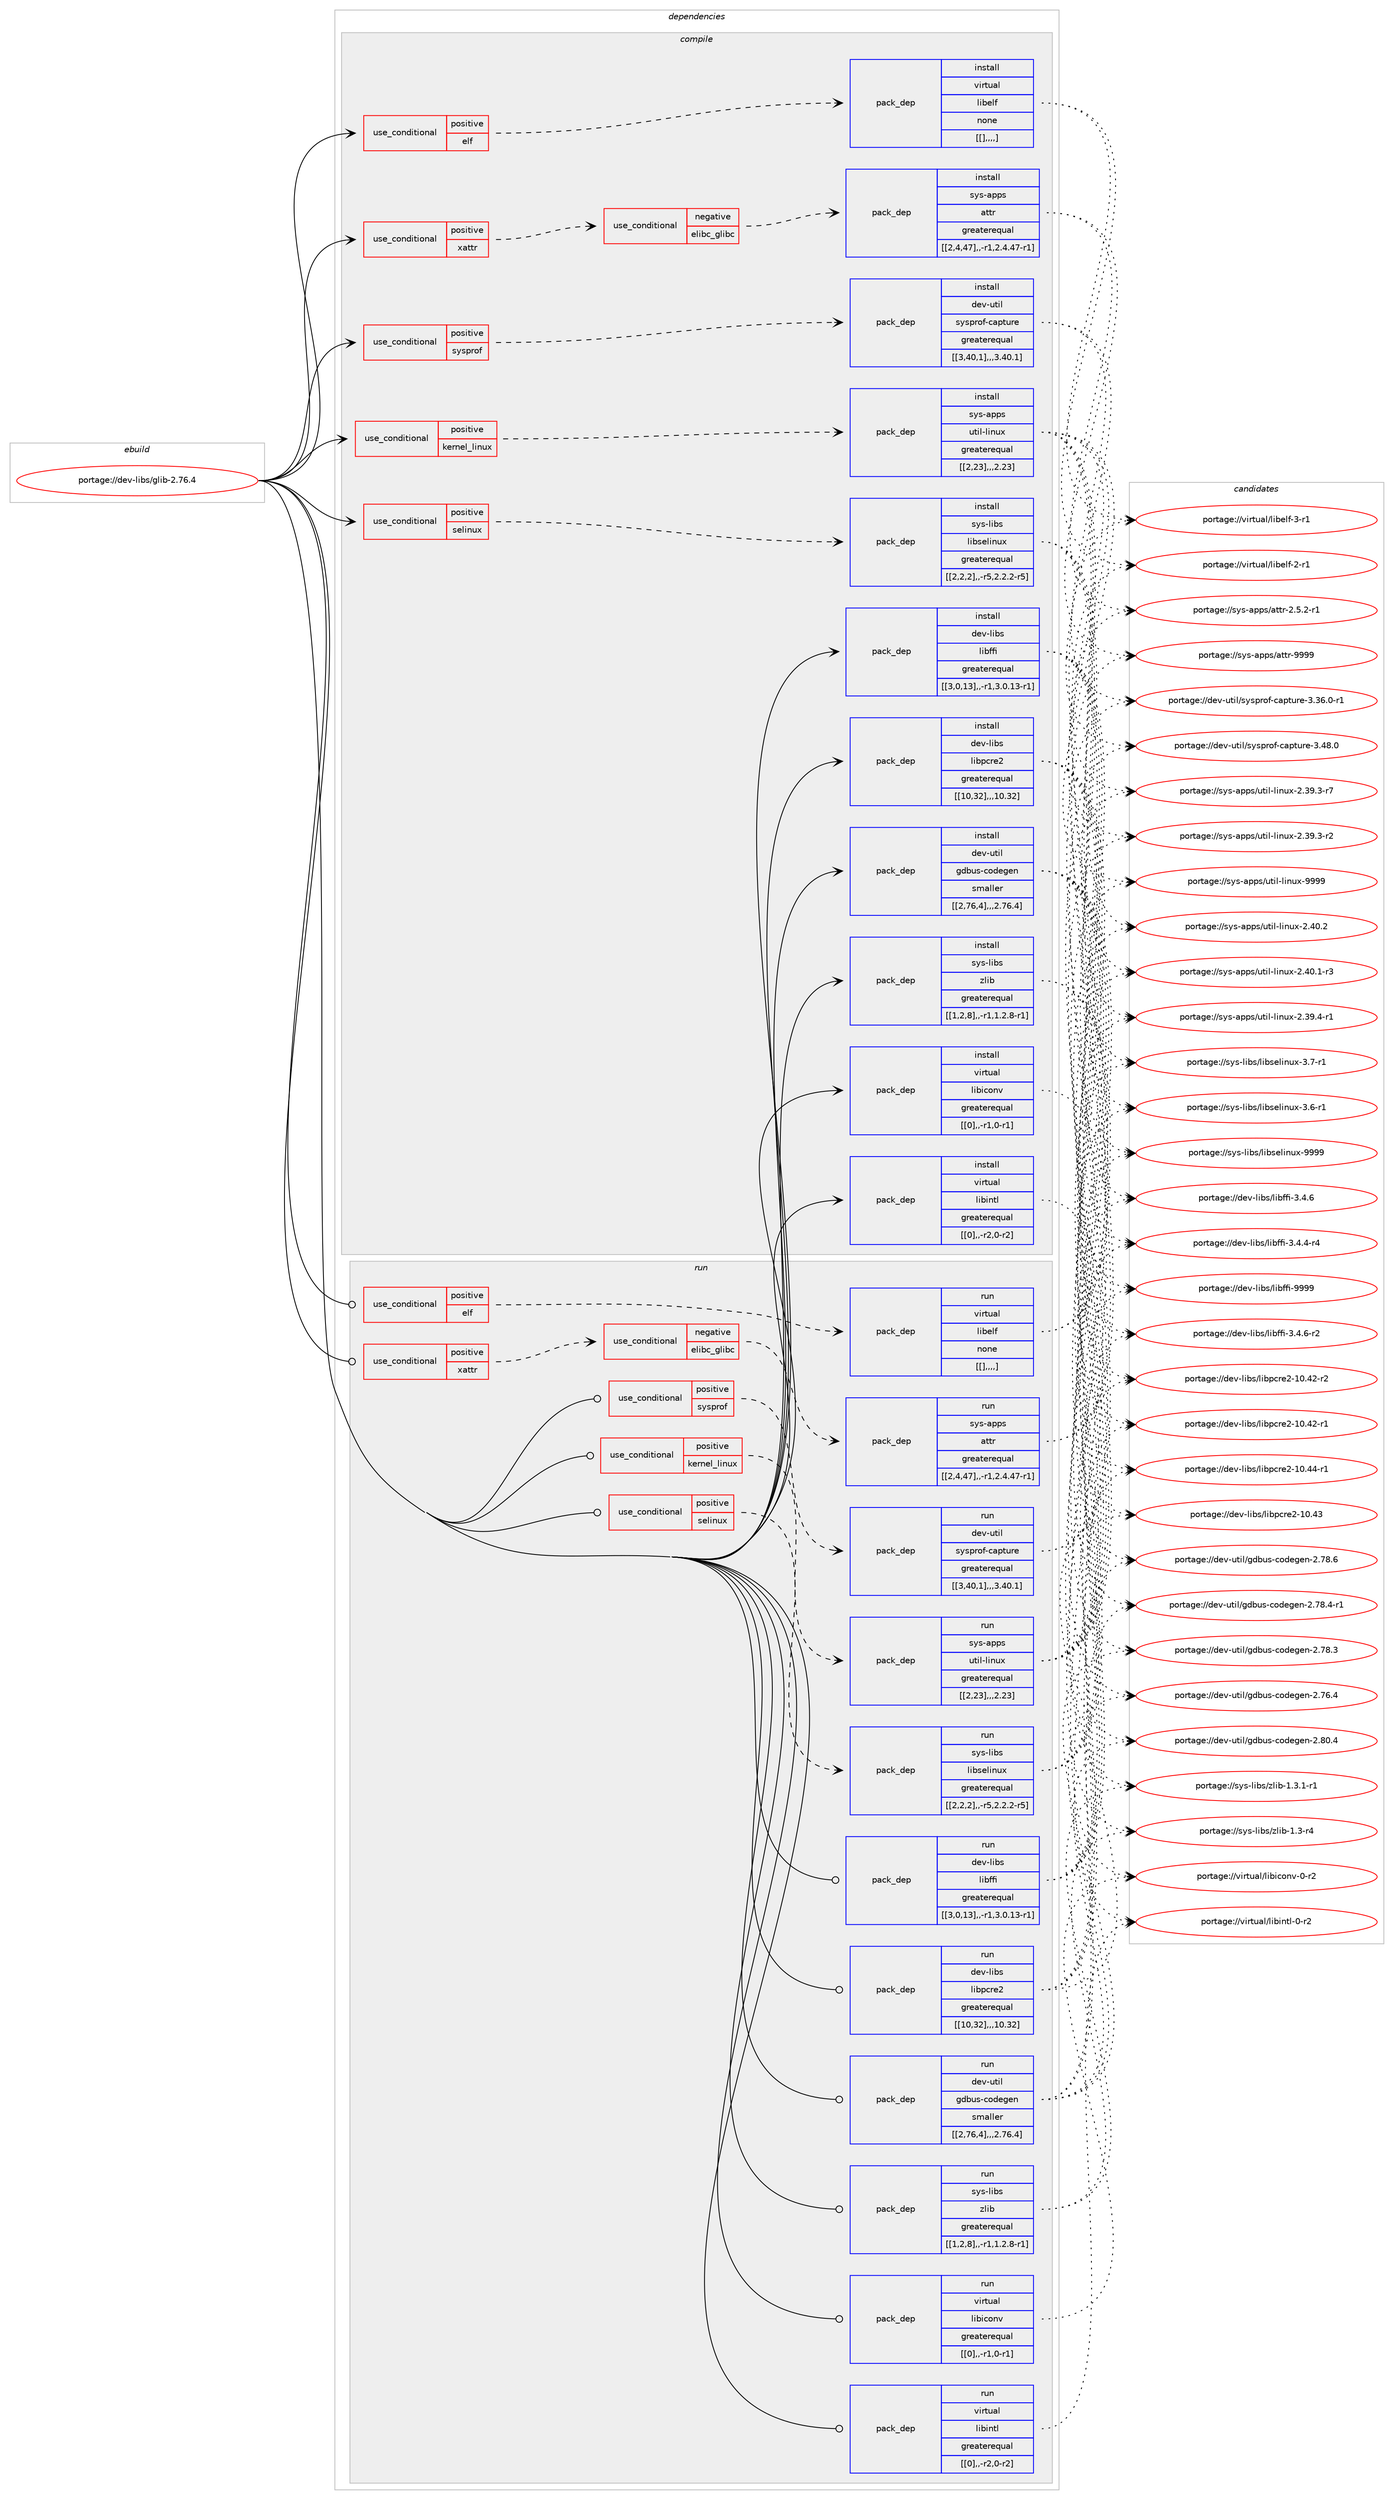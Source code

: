 digraph prolog {

# *************
# Graph options
# *************

newrank=true;
concentrate=true;
compound=true;
graph [rankdir=LR,fontname=Helvetica,fontsize=10,ranksep=1.5];#, ranksep=2.5, nodesep=0.2];
edge  [arrowhead=vee];
node  [fontname=Helvetica,fontsize=10];

# **********
# The ebuild
# **********

subgraph cluster_leftcol {
color=gray;
label=<<i>ebuild</i>>;
id [label="portage://dev-libs/glib-2.76.4", color=red, width=4, href="../dev-libs/glib-2.76.4.svg"];
}

# ****************
# The dependencies
# ****************

subgraph cluster_midcol {
color=gray;
label=<<i>dependencies</i>>;
subgraph cluster_compile {
fillcolor="#eeeeee";
style=filled;
label=<<i>compile</i>>;
subgraph cond27381 {
dependency110434 [label=<<TABLE BORDER="0" CELLBORDER="1" CELLSPACING="0" CELLPADDING="4"><TR><TD ROWSPAN="3" CELLPADDING="10">use_conditional</TD></TR><TR><TD>positive</TD></TR><TR><TD>elf</TD></TR></TABLE>>, shape=none, color=red];
subgraph pack81856 {
dependency110468 [label=<<TABLE BORDER="0" CELLBORDER="1" CELLSPACING="0" CELLPADDING="4" WIDTH="220"><TR><TD ROWSPAN="6" CELLPADDING="30">pack_dep</TD></TR><TR><TD WIDTH="110">install</TD></TR><TR><TD>virtual</TD></TR><TR><TD>libelf</TD></TR><TR><TD>none</TD></TR><TR><TD>[[],,,,]</TD></TR></TABLE>>, shape=none, color=blue];
}
dependency110434:e -> dependency110468:w [weight=20,style="dashed",arrowhead="vee"];
}
id:e -> dependency110434:w [weight=20,style="solid",arrowhead="vee"];
subgraph cond27397 {
dependency110507 [label=<<TABLE BORDER="0" CELLBORDER="1" CELLSPACING="0" CELLPADDING="4"><TR><TD ROWSPAN="3" CELLPADDING="10">use_conditional</TD></TR><TR><TD>positive</TD></TR><TR><TD>kernel_linux</TD></TR></TABLE>>, shape=none, color=red];
subgraph pack81881 {
dependency110510 [label=<<TABLE BORDER="0" CELLBORDER="1" CELLSPACING="0" CELLPADDING="4" WIDTH="220"><TR><TD ROWSPAN="6" CELLPADDING="30">pack_dep</TD></TR><TR><TD WIDTH="110">install</TD></TR><TR><TD>sys-apps</TD></TR><TR><TD>util-linux</TD></TR><TR><TD>greaterequal</TD></TR><TR><TD>[[2,23],,,2.23]</TD></TR></TABLE>>, shape=none, color=blue];
}
dependency110507:e -> dependency110510:w [weight=20,style="dashed",arrowhead="vee"];
}
id:e -> dependency110507:w [weight=20,style="solid",arrowhead="vee"];
subgraph cond27414 {
dependency110556 [label=<<TABLE BORDER="0" CELLBORDER="1" CELLSPACING="0" CELLPADDING="4"><TR><TD ROWSPAN="3" CELLPADDING="10">use_conditional</TD></TR><TR><TD>positive</TD></TR><TR><TD>selinux</TD></TR></TABLE>>, shape=none, color=red];
subgraph pack81907 {
dependency110559 [label=<<TABLE BORDER="0" CELLBORDER="1" CELLSPACING="0" CELLPADDING="4" WIDTH="220"><TR><TD ROWSPAN="6" CELLPADDING="30">pack_dep</TD></TR><TR><TD WIDTH="110">install</TD></TR><TR><TD>sys-libs</TD></TR><TR><TD>libselinux</TD></TR><TR><TD>greaterequal</TD></TR><TR><TD>[[2,2,2],,-r5,2.2.2-r5]</TD></TR></TABLE>>, shape=none, color=blue];
}
dependency110556:e -> dependency110559:w [weight=20,style="dashed",arrowhead="vee"];
}
id:e -> dependency110556:w [weight=20,style="solid",arrowhead="vee"];
subgraph cond27440 {
dependency110571 [label=<<TABLE BORDER="0" CELLBORDER="1" CELLSPACING="0" CELLPADDING="4"><TR><TD ROWSPAN="3" CELLPADDING="10">use_conditional</TD></TR><TR><TD>positive</TD></TR><TR><TD>sysprof</TD></TR></TABLE>>, shape=none, color=red];
subgraph pack81923 {
dependency110592 [label=<<TABLE BORDER="0" CELLBORDER="1" CELLSPACING="0" CELLPADDING="4" WIDTH="220"><TR><TD ROWSPAN="6" CELLPADDING="30">pack_dep</TD></TR><TR><TD WIDTH="110">install</TD></TR><TR><TD>dev-util</TD></TR><TR><TD>sysprof-capture</TD></TR><TR><TD>greaterequal</TD></TR><TR><TD>[[3,40,1],,,3.40.1]</TD></TR></TABLE>>, shape=none, color=blue];
}
dependency110571:e -> dependency110592:w [weight=20,style="dashed",arrowhead="vee"];
}
id:e -> dependency110571:w [weight=20,style="solid",arrowhead="vee"];
subgraph cond27482 {
dependency110663 [label=<<TABLE BORDER="0" CELLBORDER="1" CELLSPACING="0" CELLPADDING="4"><TR><TD ROWSPAN="3" CELLPADDING="10">use_conditional</TD></TR><TR><TD>positive</TD></TR><TR><TD>xattr</TD></TR></TABLE>>, shape=none, color=red];
subgraph cond27498 {
dependency110716 [label=<<TABLE BORDER="0" CELLBORDER="1" CELLSPACING="0" CELLPADDING="4"><TR><TD ROWSPAN="3" CELLPADDING="10">use_conditional</TD></TR><TR><TD>negative</TD></TR><TR><TD>elibc_glibc</TD></TR></TABLE>>, shape=none, color=red];
subgraph pack82000 {
dependency110808 [label=<<TABLE BORDER="0" CELLBORDER="1" CELLSPACING="0" CELLPADDING="4" WIDTH="220"><TR><TD ROWSPAN="6" CELLPADDING="30">pack_dep</TD></TR><TR><TD WIDTH="110">install</TD></TR><TR><TD>sys-apps</TD></TR><TR><TD>attr</TD></TR><TR><TD>greaterequal</TD></TR><TR><TD>[[2,4,47],,-r1,2.4.47-r1]</TD></TR></TABLE>>, shape=none, color=blue];
}
dependency110716:e -> dependency110808:w [weight=20,style="dashed",arrowhead="vee"];
}
dependency110663:e -> dependency110716:w [weight=20,style="dashed",arrowhead="vee"];
}
id:e -> dependency110663:w [weight=20,style="solid",arrowhead="vee"];
subgraph pack82065 {
dependency110814 [label=<<TABLE BORDER="0" CELLBORDER="1" CELLSPACING="0" CELLPADDING="4" WIDTH="220"><TR><TD ROWSPAN="6" CELLPADDING="30">pack_dep</TD></TR><TR><TD WIDTH="110">install</TD></TR><TR><TD>dev-libs</TD></TR><TR><TD>libffi</TD></TR><TR><TD>greaterequal</TD></TR><TR><TD>[[3,0,13],,-r1,3.0.13-r1]</TD></TR></TABLE>>, shape=none, color=blue];
}
id:e -> dependency110814:w [weight=20,style="solid",arrowhead="vee"];
subgraph pack82107 {
dependency110883 [label=<<TABLE BORDER="0" CELLBORDER="1" CELLSPACING="0" CELLPADDING="4" WIDTH="220"><TR><TD ROWSPAN="6" CELLPADDING="30">pack_dep</TD></TR><TR><TD WIDTH="110">install</TD></TR><TR><TD>dev-libs</TD></TR><TR><TD>libpcre2</TD></TR><TR><TD>greaterequal</TD></TR><TR><TD>[[10,32],,,10.32]</TD></TR></TABLE>>, shape=none, color=blue];
}
id:e -> dependency110883:w [weight=20,style="solid",arrowhead="vee"];
subgraph pack82119 {
dependency110953 [label=<<TABLE BORDER="0" CELLBORDER="1" CELLSPACING="0" CELLPADDING="4" WIDTH="220"><TR><TD ROWSPAN="6" CELLPADDING="30">pack_dep</TD></TR><TR><TD WIDTH="110">install</TD></TR><TR><TD>sys-libs</TD></TR><TR><TD>zlib</TD></TR><TR><TD>greaterequal</TD></TR><TR><TD>[[1,2,8],,-r1,1.2.8-r1]</TD></TR></TABLE>>, shape=none, color=blue];
}
id:e -> dependency110953:w [weight=20,style="solid",arrowhead="vee"];
subgraph pack82170 {
dependency110992 [label=<<TABLE BORDER="0" CELLBORDER="1" CELLSPACING="0" CELLPADDING="4" WIDTH="220"><TR><TD ROWSPAN="6" CELLPADDING="30">pack_dep</TD></TR><TR><TD WIDTH="110">install</TD></TR><TR><TD>virtual</TD></TR><TR><TD>libiconv</TD></TR><TR><TD>greaterequal</TD></TR><TR><TD>[[0],,-r1,0-r1]</TD></TR></TABLE>>, shape=none, color=blue];
}
id:e -> dependency110992:w [weight=20,style="solid",arrowhead="vee"];
subgraph pack82179 {
dependency111018 [label=<<TABLE BORDER="0" CELLBORDER="1" CELLSPACING="0" CELLPADDING="4" WIDTH="220"><TR><TD ROWSPAN="6" CELLPADDING="30">pack_dep</TD></TR><TR><TD WIDTH="110">install</TD></TR><TR><TD>virtual</TD></TR><TR><TD>libintl</TD></TR><TR><TD>greaterequal</TD></TR><TR><TD>[[0],,-r2,0-r2]</TD></TR></TABLE>>, shape=none, color=blue];
}
id:e -> dependency111018:w [weight=20,style="solid",arrowhead="vee"];
subgraph pack82209 {
dependency111042 [label=<<TABLE BORDER="0" CELLBORDER="1" CELLSPACING="0" CELLPADDING="4" WIDTH="220"><TR><TD ROWSPAN="6" CELLPADDING="30">pack_dep</TD></TR><TR><TD WIDTH="110">install</TD></TR><TR><TD>dev-util</TD></TR><TR><TD>gdbus-codegen</TD></TR><TR><TD>smaller</TD></TR><TR><TD>[[2,76,4],,,2.76.4]</TD></TR></TABLE>>, shape=none, color=blue];
}
id:e -> dependency111042:w [weight=20,style="solid",arrowhead="vee"];
}
subgraph cluster_compileandrun {
fillcolor="#eeeeee";
style=filled;
label=<<i>compile and run</i>>;
}
subgraph cluster_run {
fillcolor="#eeeeee";
style=filled;
label=<<i>run</i>>;
subgraph cond27628 {
dependency111243 [label=<<TABLE BORDER="0" CELLBORDER="1" CELLSPACING="0" CELLPADDING="4"><TR><TD ROWSPAN="3" CELLPADDING="10">use_conditional</TD></TR><TR><TD>positive</TD></TR><TR><TD>elf</TD></TR></TABLE>>, shape=none, color=red];
subgraph pack82350 {
dependency111311 [label=<<TABLE BORDER="0" CELLBORDER="1" CELLSPACING="0" CELLPADDING="4" WIDTH="220"><TR><TD ROWSPAN="6" CELLPADDING="30">pack_dep</TD></TR><TR><TD WIDTH="110">run</TD></TR><TR><TD>virtual</TD></TR><TR><TD>libelf</TD></TR><TR><TD>none</TD></TR><TR><TD>[[],,,,]</TD></TR></TABLE>>, shape=none, color=blue];
}
dependency111243:e -> dependency111311:w [weight=20,style="dashed",arrowhead="vee"];
}
id:e -> dependency111243:w [weight=20,style="solid",arrowhead="odot"];
subgraph cond27696 {
dependency111337 [label=<<TABLE BORDER="0" CELLBORDER="1" CELLSPACING="0" CELLPADDING="4"><TR><TD ROWSPAN="3" CELLPADDING="10">use_conditional</TD></TR><TR><TD>positive</TD></TR><TR><TD>kernel_linux</TD></TR></TABLE>>, shape=none, color=red];
subgraph pack82445 {
dependency111387 [label=<<TABLE BORDER="0" CELLBORDER="1" CELLSPACING="0" CELLPADDING="4" WIDTH="220"><TR><TD ROWSPAN="6" CELLPADDING="30">pack_dep</TD></TR><TR><TD WIDTH="110">run</TD></TR><TR><TD>sys-apps</TD></TR><TR><TD>util-linux</TD></TR><TR><TD>greaterequal</TD></TR><TR><TD>[[2,23],,,2.23]</TD></TR></TABLE>>, shape=none, color=blue];
}
dependency111337:e -> dependency111387:w [weight=20,style="dashed",arrowhead="vee"];
}
id:e -> dependency111337:w [weight=20,style="solid",arrowhead="odot"];
subgraph cond27726 {
dependency111416 [label=<<TABLE BORDER="0" CELLBORDER="1" CELLSPACING="0" CELLPADDING="4"><TR><TD ROWSPAN="3" CELLPADDING="10">use_conditional</TD></TR><TR><TD>positive</TD></TR><TR><TD>selinux</TD></TR></TABLE>>, shape=none, color=red];
subgraph pack82463 {
dependency111436 [label=<<TABLE BORDER="0" CELLBORDER="1" CELLSPACING="0" CELLPADDING="4" WIDTH="220"><TR><TD ROWSPAN="6" CELLPADDING="30">pack_dep</TD></TR><TR><TD WIDTH="110">run</TD></TR><TR><TD>sys-libs</TD></TR><TR><TD>libselinux</TD></TR><TR><TD>greaterequal</TD></TR><TR><TD>[[2,2,2],,-r5,2.2.2-r5]</TD></TR></TABLE>>, shape=none, color=blue];
}
dependency111416:e -> dependency111436:w [weight=20,style="dashed",arrowhead="vee"];
}
id:e -> dependency111416:w [weight=20,style="solid",arrowhead="odot"];
subgraph cond27740 {
dependency111441 [label=<<TABLE BORDER="0" CELLBORDER="1" CELLSPACING="0" CELLPADDING="4"><TR><TD ROWSPAN="3" CELLPADDING="10">use_conditional</TD></TR><TR><TD>positive</TD></TR><TR><TD>sysprof</TD></TR></TABLE>>, shape=none, color=red];
subgraph pack82483 {
dependency111469 [label=<<TABLE BORDER="0" CELLBORDER="1" CELLSPACING="0" CELLPADDING="4" WIDTH="220"><TR><TD ROWSPAN="6" CELLPADDING="30">pack_dep</TD></TR><TR><TD WIDTH="110">run</TD></TR><TR><TD>dev-util</TD></TR><TR><TD>sysprof-capture</TD></TR><TR><TD>greaterequal</TD></TR><TR><TD>[[3,40,1],,,3.40.1]</TD></TR></TABLE>>, shape=none, color=blue];
}
dependency111441:e -> dependency111469:w [weight=20,style="dashed",arrowhead="vee"];
}
id:e -> dependency111441:w [weight=20,style="solid",arrowhead="odot"];
subgraph cond27749 {
dependency111477 [label=<<TABLE BORDER="0" CELLBORDER="1" CELLSPACING="0" CELLPADDING="4"><TR><TD ROWSPAN="3" CELLPADDING="10">use_conditional</TD></TR><TR><TD>positive</TD></TR><TR><TD>xattr</TD></TR></TABLE>>, shape=none, color=red];
subgraph cond27753 {
dependency111479 [label=<<TABLE BORDER="0" CELLBORDER="1" CELLSPACING="0" CELLPADDING="4"><TR><TD ROWSPAN="3" CELLPADDING="10">use_conditional</TD></TR><TR><TD>negative</TD></TR><TR><TD>elibc_glibc</TD></TR></TABLE>>, shape=none, color=red];
subgraph pack82499 {
dependency111499 [label=<<TABLE BORDER="0" CELLBORDER="1" CELLSPACING="0" CELLPADDING="4" WIDTH="220"><TR><TD ROWSPAN="6" CELLPADDING="30">pack_dep</TD></TR><TR><TD WIDTH="110">run</TD></TR><TR><TD>sys-apps</TD></TR><TR><TD>attr</TD></TR><TR><TD>greaterequal</TD></TR><TR><TD>[[2,4,47],,-r1,2.4.47-r1]</TD></TR></TABLE>>, shape=none, color=blue];
}
dependency111479:e -> dependency111499:w [weight=20,style="dashed",arrowhead="vee"];
}
dependency111477:e -> dependency111479:w [weight=20,style="dashed",arrowhead="vee"];
}
id:e -> dependency111477:w [weight=20,style="solid",arrowhead="odot"];
subgraph pack82519 {
dependency111594 [label=<<TABLE BORDER="0" CELLBORDER="1" CELLSPACING="0" CELLPADDING="4" WIDTH="220"><TR><TD ROWSPAN="6" CELLPADDING="30">pack_dep</TD></TR><TR><TD WIDTH="110">run</TD></TR><TR><TD>dev-libs</TD></TR><TR><TD>libffi</TD></TR><TR><TD>greaterequal</TD></TR><TR><TD>[[3,0,13],,-r1,3.0.13-r1]</TD></TR></TABLE>>, shape=none, color=blue];
}
id:e -> dependency111594:w [weight=20,style="solid",arrowhead="odot"];
subgraph pack82631 {
dependency111691 [label=<<TABLE BORDER="0" CELLBORDER="1" CELLSPACING="0" CELLPADDING="4" WIDTH="220"><TR><TD ROWSPAN="6" CELLPADDING="30">pack_dep</TD></TR><TR><TD WIDTH="110">run</TD></TR><TR><TD>dev-libs</TD></TR><TR><TD>libpcre2</TD></TR><TR><TD>greaterequal</TD></TR><TR><TD>[[10,32],,,10.32]</TD></TR></TABLE>>, shape=none, color=blue];
}
id:e -> dependency111691:w [weight=20,style="solid",arrowhead="odot"];
subgraph pack82647 {
dependency111742 [label=<<TABLE BORDER="0" CELLBORDER="1" CELLSPACING="0" CELLPADDING="4" WIDTH="220"><TR><TD ROWSPAN="6" CELLPADDING="30">pack_dep</TD></TR><TR><TD WIDTH="110">run</TD></TR><TR><TD>sys-libs</TD></TR><TR><TD>zlib</TD></TR><TR><TD>greaterequal</TD></TR><TR><TD>[[1,2,8],,-r1,1.2.8-r1]</TD></TR></TABLE>>, shape=none, color=blue];
}
id:e -> dependency111742:w [weight=20,style="solid",arrowhead="odot"];
subgraph pack82667 {
dependency111748 [label=<<TABLE BORDER="0" CELLBORDER="1" CELLSPACING="0" CELLPADDING="4" WIDTH="220"><TR><TD ROWSPAN="6" CELLPADDING="30">pack_dep</TD></TR><TR><TD WIDTH="110">run</TD></TR><TR><TD>virtual</TD></TR><TR><TD>libiconv</TD></TR><TR><TD>greaterequal</TD></TR><TR><TD>[[0],,-r1,0-r1]</TD></TR></TABLE>>, shape=none, color=blue];
}
id:e -> dependency111748:w [weight=20,style="solid",arrowhead="odot"];
subgraph pack82688 {
dependency111773 [label=<<TABLE BORDER="0" CELLBORDER="1" CELLSPACING="0" CELLPADDING="4" WIDTH="220"><TR><TD ROWSPAN="6" CELLPADDING="30">pack_dep</TD></TR><TR><TD WIDTH="110">run</TD></TR><TR><TD>virtual</TD></TR><TR><TD>libintl</TD></TR><TR><TD>greaterequal</TD></TR><TR><TD>[[0],,-r2,0-r2]</TD></TR></TABLE>>, shape=none, color=blue];
}
id:e -> dependency111773:w [weight=20,style="solid",arrowhead="odot"];
subgraph pack82690 {
dependency111779 [label=<<TABLE BORDER="0" CELLBORDER="1" CELLSPACING="0" CELLPADDING="4" WIDTH="220"><TR><TD ROWSPAN="6" CELLPADDING="30">pack_dep</TD></TR><TR><TD WIDTH="110">run</TD></TR><TR><TD>dev-util</TD></TR><TR><TD>gdbus-codegen</TD></TR><TR><TD>smaller</TD></TR><TR><TD>[[2,76,4],,,2.76.4]</TD></TR></TABLE>>, shape=none, color=blue];
}
id:e -> dependency111779:w [weight=20,style="solid",arrowhead="odot"];
}
}

# **************
# The candidates
# **************

subgraph cluster_choices {
rank=same;
color=gray;
label=<<i>candidates</i>>;

subgraph choice81079 {
color=black;
nodesep=1;
choice11810511411611797108471081059810110810245514511449 [label="portage://virtual/libelf-3-r1", color=red, width=4,href="../virtual/libelf-3-r1.svg"];
choice11810511411611797108471081059810110810245504511449 [label="portage://virtual/libelf-2-r1", color=red, width=4,href="../virtual/libelf-2-r1.svg"];
dependency110468:e -> choice11810511411611797108471081059810110810245514511449:w [style=dotted,weight="100"];
dependency110468:e -> choice11810511411611797108471081059810110810245504511449:w [style=dotted,weight="100"];
}
subgraph choice81081 {
color=black;
nodesep=1;
choice115121115459711211211547117116105108451081051101171204557575757 [label="portage://sys-apps/util-linux-9999", color=red, width=4,href="../sys-apps/util-linux-9999.svg"];
choice1151211154597112112115471171161051084510810511011712045504652484650 [label="portage://sys-apps/util-linux-2.40.2", color=red, width=4,href="../sys-apps/util-linux-2.40.2.svg"];
choice11512111545971121121154711711610510845108105110117120455046524846494511451 [label="portage://sys-apps/util-linux-2.40.1-r3", color=red, width=4,href="../sys-apps/util-linux-2.40.1-r3.svg"];
choice11512111545971121121154711711610510845108105110117120455046515746524511449 [label="portage://sys-apps/util-linux-2.39.4-r1", color=red, width=4,href="../sys-apps/util-linux-2.39.4-r1.svg"];
choice11512111545971121121154711711610510845108105110117120455046515746514511455 [label="portage://sys-apps/util-linux-2.39.3-r7", color=red, width=4,href="../sys-apps/util-linux-2.39.3-r7.svg"];
choice11512111545971121121154711711610510845108105110117120455046515746514511450 [label="portage://sys-apps/util-linux-2.39.3-r2", color=red, width=4,href="../sys-apps/util-linux-2.39.3-r2.svg"];
dependency110510:e -> choice115121115459711211211547117116105108451081051101171204557575757:w [style=dotted,weight="100"];
dependency110510:e -> choice1151211154597112112115471171161051084510810511011712045504652484650:w [style=dotted,weight="100"];
dependency110510:e -> choice11512111545971121121154711711610510845108105110117120455046524846494511451:w [style=dotted,weight="100"];
dependency110510:e -> choice11512111545971121121154711711610510845108105110117120455046515746524511449:w [style=dotted,weight="100"];
dependency110510:e -> choice11512111545971121121154711711610510845108105110117120455046515746514511455:w [style=dotted,weight="100"];
dependency110510:e -> choice11512111545971121121154711711610510845108105110117120455046515746514511450:w [style=dotted,weight="100"];
}
subgraph choice81085 {
color=black;
nodesep=1;
choice115121115451081059811547108105981151011081051101171204557575757 [label="portage://sys-libs/libselinux-9999", color=red, width=4,href="../sys-libs/libselinux-9999.svg"];
choice11512111545108105981154710810598115101108105110117120455146554511449 [label="portage://sys-libs/libselinux-3.7-r1", color=red, width=4,href="../sys-libs/libselinux-3.7-r1.svg"];
choice11512111545108105981154710810598115101108105110117120455146544511449 [label="portage://sys-libs/libselinux-3.6-r1", color=red, width=4,href="../sys-libs/libselinux-3.6-r1.svg"];
dependency110559:e -> choice115121115451081059811547108105981151011081051101171204557575757:w [style=dotted,weight="100"];
dependency110559:e -> choice11512111545108105981154710810598115101108105110117120455146554511449:w [style=dotted,weight="100"];
dependency110559:e -> choice11512111545108105981154710810598115101108105110117120455146544511449:w [style=dotted,weight="100"];
}
subgraph choice81090 {
color=black;
nodesep=1;
choice100101118451171161051084711512111511211411110245999711211611711410145514652564648 [label="portage://dev-util/sysprof-capture-3.48.0", color=red, width=4,href="../dev-util/sysprof-capture-3.48.0.svg"];
choice1001011184511711610510847115121115112114111102459997112116117114101455146515446484511449 [label="portage://dev-util/sysprof-capture-3.36.0-r1", color=red, width=4,href="../dev-util/sysprof-capture-3.36.0-r1.svg"];
dependency110592:e -> choice100101118451171161051084711512111511211411110245999711211611711410145514652564648:w [style=dotted,weight="100"];
dependency110592:e -> choice1001011184511711610510847115121115112114111102459997112116117114101455146515446484511449:w [style=dotted,weight="100"];
}
subgraph choice81096 {
color=black;
nodesep=1;
choice115121115459711211211547971161161144557575757 [label="portage://sys-apps/attr-9999", color=red, width=4,href="../sys-apps/attr-9999.svg"];
choice115121115459711211211547971161161144550465346504511449 [label="portage://sys-apps/attr-2.5.2-r1", color=red, width=4,href="../sys-apps/attr-2.5.2-r1.svg"];
dependency110808:e -> choice115121115459711211211547971161161144557575757:w [style=dotted,weight="100"];
dependency110808:e -> choice115121115459711211211547971161161144550465346504511449:w [style=dotted,weight="100"];
}
subgraph choice81098 {
color=black;
nodesep=1;
choice100101118451081059811547108105981021021054557575757 [label="portage://dev-libs/libffi-9999", color=red, width=4,href="../dev-libs/libffi-9999.svg"];
choice100101118451081059811547108105981021021054551465246544511450 [label="portage://dev-libs/libffi-3.4.6-r2", color=red, width=4,href="../dev-libs/libffi-3.4.6-r2.svg"];
choice10010111845108105981154710810598102102105455146524654 [label="portage://dev-libs/libffi-3.4.6", color=red, width=4,href="../dev-libs/libffi-3.4.6.svg"];
choice100101118451081059811547108105981021021054551465246524511452 [label="portage://dev-libs/libffi-3.4.4-r4", color=red, width=4,href="../dev-libs/libffi-3.4.4-r4.svg"];
dependency110814:e -> choice100101118451081059811547108105981021021054557575757:w [style=dotted,weight="100"];
dependency110814:e -> choice100101118451081059811547108105981021021054551465246544511450:w [style=dotted,weight="100"];
dependency110814:e -> choice10010111845108105981154710810598102102105455146524654:w [style=dotted,weight="100"];
dependency110814:e -> choice100101118451081059811547108105981021021054551465246524511452:w [style=dotted,weight="100"];
}
subgraph choice81114 {
color=black;
nodesep=1;
choice1001011184510810598115471081059811299114101504549484652524511449 [label="portage://dev-libs/libpcre2-10.44-r1", color=red, width=4,href="../dev-libs/libpcre2-10.44-r1.svg"];
choice100101118451081059811547108105981129911410150454948465251 [label="portage://dev-libs/libpcre2-10.43", color=red, width=4,href="../dev-libs/libpcre2-10.43.svg"];
choice1001011184510810598115471081059811299114101504549484652504511450 [label="portage://dev-libs/libpcre2-10.42-r2", color=red, width=4,href="../dev-libs/libpcre2-10.42-r2.svg"];
choice1001011184510810598115471081059811299114101504549484652504511449 [label="portage://dev-libs/libpcre2-10.42-r1", color=red, width=4,href="../dev-libs/libpcre2-10.42-r1.svg"];
dependency110883:e -> choice1001011184510810598115471081059811299114101504549484652524511449:w [style=dotted,weight="100"];
dependency110883:e -> choice100101118451081059811547108105981129911410150454948465251:w [style=dotted,weight="100"];
dependency110883:e -> choice1001011184510810598115471081059811299114101504549484652504511450:w [style=dotted,weight="100"];
dependency110883:e -> choice1001011184510810598115471081059811299114101504549484652504511449:w [style=dotted,weight="100"];
}
subgraph choice81124 {
color=black;
nodesep=1;
choice115121115451081059811547122108105984549465146494511449 [label="portage://sys-libs/zlib-1.3.1-r1", color=red, width=4,href="../sys-libs/zlib-1.3.1-r1.svg"];
choice11512111545108105981154712210810598454946514511452 [label="portage://sys-libs/zlib-1.3-r4", color=red, width=4,href="../sys-libs/zlib-1.3-r4.svg"];
dependency110953:e -> choice115121115451081059811547122108105984549465146494511449:w [style=dotted,weight="100"];
dependency110953:e -> choice11512111545108105981154712210810598454946514511452:w [style=dotted,weight="100"];
}
subgraph choice81135 {
color=black;
nodesep=1;
choice1181051141161179710847108105981059911111011845484511450 [label="portage://virtual/libiconv-0-r2", color=red, width=4,href="../virtual/libiconv-0-r2.svg"];
dependency110992:e -> choice1181051141161179710847108105981059911111011845484511450:w [style=dotted,weight="100"];
}
subgraph choice81151 {
color=black;
nodesep=1;
choice11810511411611797108471081059810511011610845484511450 [label="portage://virtual/libintl-0-r2", color=red, width=4,href="../virtual/libintl-0-r2.svg"];
dependency111018:e -> choice11810511411611797108471081059810511011610845484511450:w [style=dotted,weight="100"];
}
subgraph choice81169 {
color=black;
nodesep=1;
choice100101118451171161051084710310098117115459911110010110310111045504656484652 [label="portage://dev-util/gdbus-codegen-2.80.4", color=red, width=4,href="../dev-util/gdbus-codegen-2.80.4.svg"];
choice100101118451171161051084710310098117115459911110010110310111045504655564654 [label="portage://dev-util/gdbus-codegen-2.78.6", color=red, width=4,href="../dev-util/gdbus-codegen-2.78.6.svg"];
choice1001011184511711610510847103100981171154599111100101103101110455046555646524511449 [label="portage://dev-util/gdbus-codegen-2.78.4-r1", color=red, width=4,href="../dev-util/gdbus-codegen-2.78.4-r1.svg"];
choice100101118451171161051084710310098117115459911110010110310111045504655564651 [label="portage://dev-util/gdbus-codegen-2.78.3", color=red, width=4,href="../dev-util/gdbus-codegen-2.78.3.svg"];
choice100101118451171161051084710310098117115459911110010110310111045504655544652 [label="portage://dev-util/gdbus-codegen-2.76.4", color=red, width=4,href="../dev-util/gdbus-codegen-2.76.4.svg"];
dependency111042:e -> choice100101118451171161051084710310098117115459911110010110310111045504656484652:w [style=dotted,weight="100"];
dependency111042:e -> choice100101118451171161051084710310098117115459911110010110310111045504655564654:w [style=dotted,weight="100"];
dependency111042:e -> choice1001011184511711610510847103100981171154599111100101103101110455046555646524511449:w [style=dotted,weight="100"];
dependency111042:e -> choice100101118451171161051084710310098117115459911110010110310111045504655564651:w [style=dotted,weight="100"];
dependency111042:e -> choice100101118451171161051084710310098117115459911110010110310111045504655544652:w [style=dotted,weight="100"];
}
subgraph choice81177 {
color=black;
nodesep=1;
choice11810511411611797108471081059810110810245514511449 [label="portage://virtual/libelf-3-r1", color=red, width=4,href="../virtual/libelf-3-r1.svg"];
choice11810511411611797108471081059810110810245504511449 [label="portage://virtual/libelf-2-r1", color=red, width=4,href="../virtual/libelf-2-r1.svg"];
dependency111311:e -> choice11810511411611797108471081059810110810245514511449:w [style=dotted,weight="100"];
dependency111311:e -> choice11810511411611797108471081059810110810245504511449:w [style=dotted,weight="100"];
}
subgraph choice81206 {
color=black;
nodesep=1;
choice115121115459711211211547117116105108451081051101171204557575757 [label="portage://sys-apps/util-linux-9999", color=red, width=4,href="../sys-apps/util-linux-9999.svg"];
choice1151211154597112112115471171161051084510810511011712045504652484650 [label="portage://sys-apps/util-linux-2.40.2", color=red, width=4,href="../sys-apps/util-linux-2.40.2.svg"];
choice11512111545971121121154711711610510845108105110117120455046524846494511451 [label="portage://sys-apps/util-linux-2.40.1-r3", color=red, width=4,href="../sys-apps/util-linux-2.40.1-r3.svg"];
choice11512111545971121121154711711610510845108105110117120455046515746524511449 [label="portage://sys-apps/util-linux-2.39.4-r1", color=red, width=4,href="../sys-apps/util-linux-2.39.4-r1.svg"];
choice11512111545971121121154711711610510845108105110117120455046515746514511455 [label="portage://sys-apps/util-linux-2.39.3-r7", color=red, width=4,href="../sys-apps/util-linux-2.39.3-r7.svg"];
choice11512111545971121121154711711610510845108105110117120455046515746514511450 [label="portage://sys-apps/util-linux-2.39.3-r2", color=red, width=4,href="../sys-apps/util-linux-2.39.3-r2.svg"];
dependency111387:e -> choice115121115459711211211547117116105108451081051101171204557575757:w [style=dotted,weight="100"];
dependency111387:e -> choice1151211154597112112115471171161051084510810511011712045504652484650:w [style=dotted,weight="100"];
dependency111387:e -> choice11512111545971121121154711711610510845108105110117120455046524846494511451:w [style=dotted,weight="100"];
dependency111387:e -> choice11512111545971121121154711711610510845108105110117120455046515746524511449:w [style=dotted,weight="100"];
dependency111387:e -> choice11512111545971121121154711711610510845108105110117120455046515746514511455:w [style=dotted,weight="100"];
dependency111387:e -> choice11512111545971121121154711711610510845108105110117120455046515746514511450:w [style=dotted,weight="100"];
}
subgraph choice81223 {
color=black;
nodesep=1;
choice115121115451081059811547108105981151011081051101171204557575757 [label="portage://sys-libs/libselinux-9999", color=red, width=4,href="../sys-libs/libselinux-9999.svg"];
choice11512111545108105981154710810598115101108105110117120455146554511449 [label="portage://sys-libs/libselinux-3.7-r1", color=red, width=4,href="../sys-libs/libselinux-3.7-r1.svg"];
choice11512111545108105981154710810598115101108105110117120455146544511449 [label="portage://sys-libs/libselinux-3.6-r1", color=red, width=4,href="../sys-libs/libselinux-3.6-r1.svg"];
dependency111436:e -> choice115121115451081059811547108105981151011081051101171204557575757:w [style=dotted,weight="100"];
dependency111436:e -> choice11512111545108105981154710810598115101108105110117120455146554511449:w [style=dotted,weight="100"];
dependency111436:e -> choice11512111545108105981154710810598115101108105110117120455146544511449:w [style=dotted,weight="100"];
}
subgraph choice81236 {
color=black;
nodesep=1;
choice100101118451171161051084711512111511211411110245999711211611711410145514652564648 [label="portage://dev-util/sysprof-capture-3.48.0", color=red, width=4,href="../dev-util/sysprof-capture-3.48.0.svg"];
choice1001011184511711610510847115121115112114111102459997112116117114101455146515446484511449 [label="portage://dev-util/sysprof-capture-3.36.0-r1", color=red, width=4,href="../dev-util/sysprof-capture-3.36.0-r1.svg"];
dependency111469:e -> choice100101118451171161051084711512111511211411110245999711211611711410145514652564648:w [style=dotted,weight="100"];
dependency111469:e -> choice1001011184511711610510847115121115112114111102459997112116117114101455146515446484511449:w [style=dotted,weight="100"];
}
subgraph choice81271 {
color=black;
nodesep=1;
choice115121115459711211211547971161161144557575757 [label="portage://sys-apps/attr-9999", color=red, width=4,href="../sys-apps/attr-9999.svg"];
choice115121115459711211211547971161161144550465346504511449 [label="portage://sys-apps/attr-2.5.2-r1", color=red, width=4,href="../sys-apps/attr-2.5.2-r1.svg"];
dependency111499:e -> choice115121115459711211211547971161161144557575757:w [style=dotted,weight="100"];
dependency111499:e -> choice115121115459711211211547971161161144550465346504511449:w [style=dotted,weight="100"];
}
subgraph choice81273 {
color=black;
nodesep=1;
choice100101118451081059811547108105981021021054557575757 [label="portage://dev-libs/libffi-9999", color=red, width=4,href="../dev-libs/libffi-9999.svg"];
choice100101118451081059811547108105981021021054551465246544511450 [label="portage://dev-libs/libffi-3.4.6-r2", color=red, width=4,href="../dev-libs/libffi-3.4.6-r2.svg"];
choice10010111845108105981154710810598102102105455146524654 [label="portage://dev-libs/libffi-3.4.6", color=red, width=4,href="../dev-libs/libffi-3.4.6.svg"];
choice100101118451081059811547108105981021021054551465246524511452 [label="portage://dev-libs/libffi-3.4.4-r4", color=red, width=4,href="../dev-libs/libffi-3.4.4-r4.svg"];
dependency111594:e -> choice100101118451081059811547108105981021021054557575757:w [style=dotted,weight="100"];
dependency111594:e -> choice100101118451081059811547108105981021021054551465246544511450:w [style=dotted,weight="100"];
dependency111594:e -> choice10010111845108105981154710810598102102105455146524654:w [style=dotted,weight="100"];
dependency111594:e -> choice100101118451081059811547108105981021021054551465246524511452:w [style=dotted,weight="100"];
}
subgraph choice81314 {
color=black;
nodesep=1;
choice1001011184510810598115471081059811299114101504549484652524511449 [label="portage://dev-libs/libpcre2-10.44-r1", color=red, width=4,href="../dev-libs/libpcre2-10.44-r1.svg"];
choice100101118451081059811547108105981129911410150454948465251 [label="portage://dev-libs/libpcre2-10.43", color=red, width=4,href="../dev-libs/libpcre2-10.43.svg"];
choice1001011184510810598115471081059811299114101504549484652504511450 [label="portage://dev-libs/libpcre2-10.42-r2", color=red, width=4,href="../dev-libs/libpcre2-10.42-r2.svg"];
choice1001011184510810598115471081059811299114101504549484652504511449 [label="portage://dev-libs/libpcre2-10.42-r1", color=red, width=4,href="../dev-libs/libpcre2-10.42-r1.svg"];
dependency111691:e -> choice1001011184510810598115471081059811299114101504549484652524511449:w [style=dotted,weight="100"];
dependency111691:e -> choice100101118451081059811547108105981129911410150454948465251:w [style=dotted,weight="100"];
dependency111691:e -> choice1001011184510810598115471081059811299114101504549484652504511450:w [style=dotted,weight="100"];
dependency111691:e -> choice1001011184510810598115471081059811299114101504549484652504511449:w [style=dotted,weight="100"];
}
subgraph choice81347 {
color=black;
nodesep=1;
choice115121115451081059811547122108105984549465146494511449 [label="portage://sys-libs/zlib-1.3.1-r1", color=red, width=4,href="../sys-libs/zlib-1.3.1-r1.svg"];
choice11512111545108105981154712210810598454946514511452 [label="portage://sys-libs/zlib-1.3-r4", color=red, width=4,href="../sys-libs/zlib-1.3-r4.svg"];
dependency111742:e -> choice115121115451081059811547122108105984549465146494511449:w [style=dotted,weight="100"];
dependency111742:e -> choice11512111545108105981154712210810598454946514511452:w [style=dotted,weight="100"];
}
subgraph choice81350 {
color=black;
nodesep=1;
choice1181051141161179710847108105981059911111011845484511450 [label="portage://virtual/libiconv-0-r2", color=red, width=4,href="../virtual/libiconv-0-r2.svg"];
dependency111748:e -> choice1181051141161179710847108105981059911111011845484511450:w [style=dotted,weight="100"];
}
subgraph choice81352 {
color=black;
nodesep=1;
choice11810511411611797108471081059810511011610845484511450 [label="portage://virtual/libintl-0-r2", color=red, width=4,href="../virtual/libintl-0-r2.svg"];
dependency111773:e -> choice11810511411611797108471081059810511011610845484511450:w [style=dotted,weight="100"];
}
subgraph choice81354 {
color=black;
nodesep=1;
choice100101118451171161051084710310098117115459911110010110310111045504656484652 [label="portage://dev-util/gdbus-codegen-2.80.4", color=red, width=4,href="../dev-util/gdbus-codegen-2.80.4.svg"];
choice100101118451171161051084710310098117115459911110010110310111045504655564654 [label="portage://dev-util/gdbus-codegen-2.78.6", color=red, width=4,href="../dev-util/gdbus-codegen-2.78.6.svg"];
choice1001011184511711610510847103100981171154599111100101103101110455046555646524511449 [label="portage://dev-util/gdbus-codegen-2.78.4-r1", color=red, width=4,href="../dev-util/gdbus-codegen-2.78.4-r1.svg"];
choice100101118451171161051084710310098117115459911110010110310111045504655564651 [label="portage://dev-util/gdbus-codegen-2.78.3", color=red, width=4,href="../dev-util/gdbus-codegen-2.78.3.svg"];
choice100101118451171161051084710310098117115459911110010110310111045504655544652 [label="portage://dev-util/gdbus-codegen-2.76.4", color=red, width=4,href="../dev-util/gdbus-codegen-2.76.4.svg"];
dependency111779:e -> choice100101118451171161051084710310098117115459911110010110310111045504656484652:w [style=dotted,weight="100"];
dependency111779:e -> choice100101118451171161051084710310098117115459911110010110310111045504655564654:w [style=dotted,weight="100"];
dependency111779:e -> choice1001011184511711610510847103100981171154599111100101103101110455046555646524511449:w [style=dotted,weight="100"];
dependency111779:e -> choice100101118451171161051084710310098117115459911110010110310111045504655564651:w [style=dotted,weight="100"];
dependency111779:e -> choice100101118451171161051084710310098117115459911110010110310111045504655544652:w [style=dotted,weight="100"];
}
}

}
